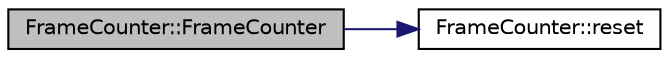 digraph "FrameCounter::FrameCounter"
{
 // INTERACTIVE_SVG=YES
  edge [fontname="Helvetica",fontsize="10",labelfontname="Helvetica",labelfontsize="10"];
  node [fontname="Helvetica",fontsize="10",shape=record];
  rankdir="LR";
  Node1 [label="FrameCounter::FrameCounter",height=0.2,width=0.4,color="black", fillcolor="grey75", style="filled", fontcolor="black"];
  Node1 -> Node2 [color="midnightblue",fontsize="10",style="solid",fontname="Helvetica"];
  Node2 [label="FrameCounter::reset",height=0.2,width=0.4,color="black", fillcolor="white", style="filled",URL="$db/ded/class_frame_counter.html#ac7a93e1ecf9d6110b63530e53ab0b7de"];
}
